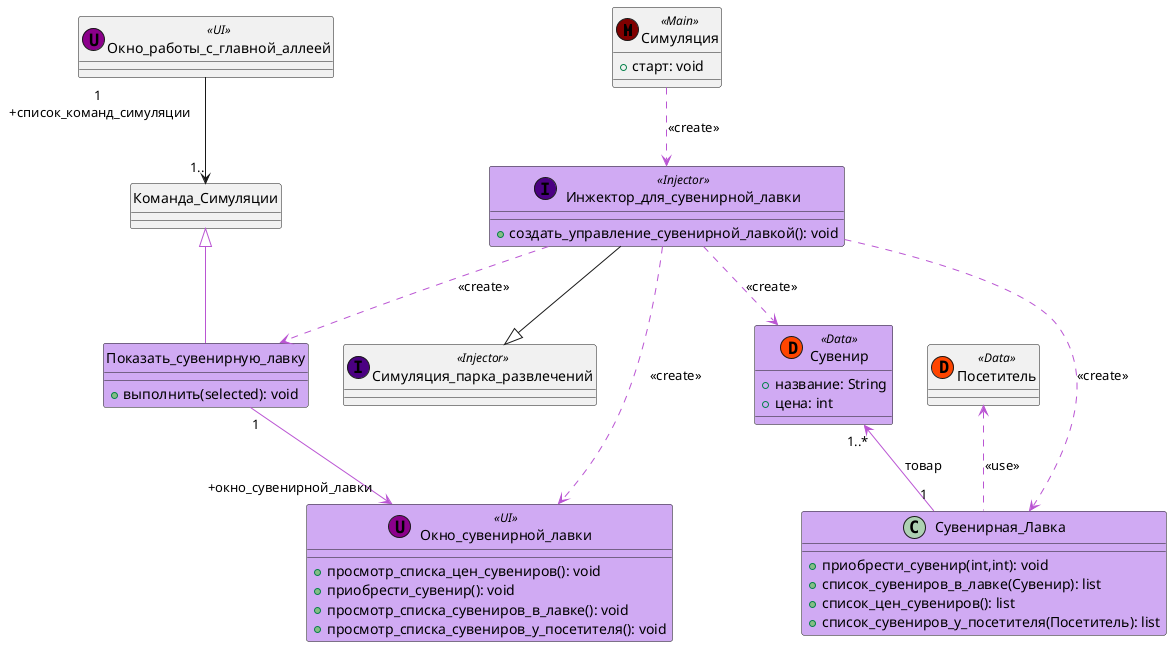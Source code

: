 @startuml
Симуляция .[#MediumOrchid].> Инжектор_для_сувенирной_лавки: <<create>>
Симуляция_парка_развлечений <|-up- Инжектор_для_сувенирной_лавки
Инжектор_для_сувенирной_лавки .[#MediumOrchid].> Окно_сувенирной_лавки: <<create>>
Инжектор_для_сувенирной_лавки .[#MediumOrchid].> Сувенирная_Лавка: <<create>>
Инжектор_для_сувенирной_лавки .[#MediumOrchid].> Сувенир: <<create>>
Сувенир "1..*" <-[#MediumOrchid]down- "1" Сувенирная_Лавка: товар
Команда_Симуляции <|-[#MediumOrchid]down- Показать_сувенирную_лавку
Окно_работы_с_главной_аллеей "1\n +список_команд_симуляции" -down-> "1.." Команда_Симуляции
Показать_сувенирную_лавку "1" -[#MediumOrchid]-> " +окно_сувенирной_лавки" Окно_сувенирной_лавки
Посетитель <.[#MediumOrchid]. Сувенирная_Лавка: <<use>>
Инжектор_для_сувенирной_лавки .[#MediumOrchid].> Показать_сувенирную_лавку: <<create>>

class Симуляция << (M,Maroon) Main >> {
+ старт: void
}

class Симуляция_парка_развлечений << (I,Indigo) Injector >> {
}

class Инжектор_для_сувенирной_лавки << (I,Indigo) Injector >> #D0AAF3 {
+ создать_управление_сувенирной_лавкой(): void
}

class Окно_сувенирной_лавки << (U,DarkMagenta) UI>> {
    + просмотр_списка_цен_сувениров(): void
    + приобрести_сувенир(): void
    + просмотр_списка_сувениров_в_лавке(): void
    + просмотр_списка_сувениров_у_посетителя(): void

}


class Посетитель << (D,OrangeRed) Data>> {
}

class Сувенир << (D,OrangeRed) Data>> #D0AAF3 {
    + название: String
    + цена: int
}

class Сувенирная_Лавка #D0AAF3 {
    + приобрести_сувенир(int,int): void
    + список_сувениров_в_лавке(Сувенир): list
    + список_цен_сувениров(): list
    + список_сувениров_у_посетителя(Посетитель): list
}

class Окно_работы_с_главной_аллеей << (U,DarkMagenta) UI>> {
}

class Показать_сувенирную_лавку #D0AAF3 {
+ выполнить(selected): void
}
hide Показать_сувенирную_лавку circle

class Окно_сувенирной_лавки #D0AAF3 {
}

class Команда_Симуляции {
}
hide Команда_Симуляции circle

@enduml